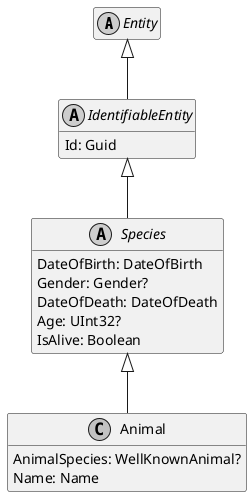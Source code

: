 ﻿@startuml
hide empty members
skinparam monochrome true
skinparam backgroundcolor transparent

abstract class Entity {
}

Entity <|-- IdentifiableEntity

abstract class IdentifiableEntity {
    Id: Guid
}

IdentifiableEntity <|-- Species

abstract class Species {
    DateOfBirth: DateOfBirth
    Gender: Gender?
    DateOfDeath: DateOfDeath
    Age: UInt32?
    IsAlive: Boolean
}

Species <|-- Animal

class Animal {
    AnimalSpecies: WellKnownAnimal?
    Name: Name
}

@enduml
